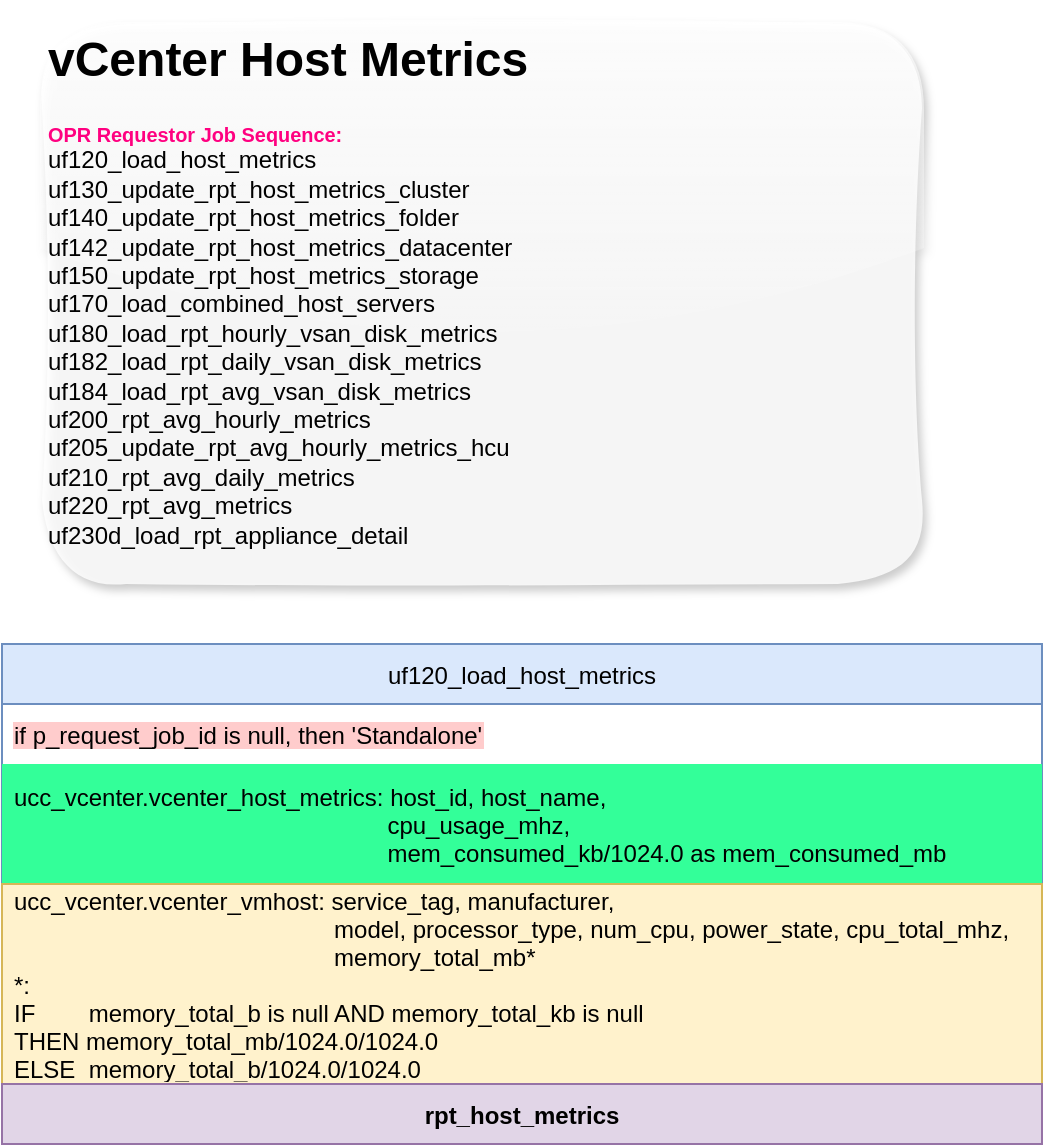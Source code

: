 <mxfile version="17.3.0" type="github">
  <diagram id="5uqmsAaKQCMNco_1L7aa" name="Page-1">
    <mxGraphModel dx="782" dy="379" grid="1" gridSize="10" guides="1" tooltips="1" connect="1" arrows="1" fold="1" page="1" pageScale="1" pageWidth="850" pageHeight="1100" math="0" shadow="0">
      <root>
        <mxCell id="0" />
        <mxCell id="1" parent="0" />
        <mxCell id="odTmP3_AuSFVVzKLul_A-1" value="uf120_load_host_metrics" style="swimlane;fontStyle=0;childLayout=stackLayout;horizontal=1;startSize=30;horizontalStack=0;resizeParent=1;resizeParentMax=0;resizeLast=0;collapsible=1;marginBottom=0;fillColor=#dae8fc;strokeColor=#6c8ebf;" vertex="1" parent="1">
          <mxGeometry x="160" y="420" width="520" height="220" as="geometry" />
        </mxCell>
        <mxCell id="odTmP3_AuSFVVzKLul_A-2" value="if p_request_job_id is null, then &#39;Standalone&#39;" style="text;strokeColor=none;fillColor=none;align=left;verticalAlign=middle;spacingLeft=4;spacingRight=4;overflow=hidden;points=[[0,0.5],[1,0.5]];portConstraint=eastwest;rotatable=0;fontColor=#000000;labelBackgroundColor=#FFCCCC;" vertex="1" parent="odTmP3_AuSFVVzKLul_A-1">
          <mxGeometry y="30" width="520" height="30" as="geometry" />
        </mxCell>
        <mxCell id="odTmP3_AuSFVVzKLul_A-3" value="ucc_vcenter.vcenter_host_metrics: host_id, host_name,&#xa;                                                        cpu_usage_mhz, &#xa;                                                        mem_consumed_kb/1024.0 as mem_consumed_mb" style="text;strokeColor=none;fillColor=#33FF99;align=left;verticalAlign=middle;spacingLeft=4;spacingRight=4;overflow=hidden;points=[[0,0.5],[1,0.5]];portConstraint=eastwest;rotatable=0;" vertex="1" parent="odTmP3_AuSFVVzKLul_A-1">
          <mxGeometry y="60" width="520" height="60" as="geometry" />
        </mxCell>
        <mxCell id="odTmP3_AuSFVVzKLul_A-13" value="ucc_vcenter.vcenter_vmhost: service_tag, manufacturer,&#xa;                                                model, processor_type, num_cpu, power_state, cpu_total_mhz,&#xa;                                                memory_total_mb*&#xa;*:&#xa;IF        memory_total_b is null AND memory_total_kb is null&#xa;THEN memory_total_mb/1024.0/1024.0&#xa;ELSE  memory_total_b/1024.0/1024.0&#xa;" style="text;strokeColor=#d6b656;fillColor=#FFF2CC;align=left;verticalAlign=middle;spacingLeft=4;spacingRight=4;overflow=hidden;points=[[0,0.5],[1,0.5]];portConstraint=eastwest;rotatable=0;" vertex="1" parent="odTmP3_AuSFVVzKLul_A-1">
          <mxGeometry y="120" width="520" height="100" as="geometry" />
        </mxCell>
        <mxCell id="odTmP3_AuSFVVzKLul_A-6" value="&lt;h1&gt;vCenter Host Metrics&lt;/h1&gt;&lt;h5&gt;&lt;font color=&quot;#ff0080&quot;&gt;OPR Requestor Job Sequence:&lt;br&gt;&lt;div style=&quot;text-align: justify&quot;&gt;&lt;span style=&quot;color: rgb(0 , 0 , 0) ; font-size: 12px ; font-weight: normal&quot;&gt;uf120_load_host_metrics&lt;/span&gt;&lt;/div&gt;&lt;/font&gt;&lt;div style=&quot;text-align: justify&quot;&gt;&lt;span style=&quot;font-size: 12px ; font-weight: normal&quot;&gt;uf130_update_rpt_host_metrics_cluster&lt;/span&gt;&lt;/div&gt;&lt;div style=&quot;text-align: justify&quot;&gt;&lt;span style=&quot;font-size: 12px ; font-weight: normal&quot;&gt;uf140_update_rpt_host_metrics_folder&lt;/span&gt;&lt;/div&gt;&lt;div style=&quot;text-align: justify&quot;&gt;&lt;span style=&quot;font-size: 12px ; font-weight: normal&quot;&gt;uf142_update_rpt_host_metrics_datacenter&lt;/span&gt;&lt;/div&gt;&lt;div style=&quot;text-align: justify&quot;&gt;&lt;span style=&quot;font-size: 12px ; font-weight: normal&quot;&gt;uf150_update_rpt_host_metrics_storage&lt;/span&gt;&lt;/div&gt;&lt;div style=&quot;text-align: justify&quot;&gt;&lt;span style=&quot;font-size: 12px ; font-weight: normal&quot;&gt;uf170_load_combined_host_servers&lt;/span&gt;&lt;/div&gt;&lt;div style=&quot;text-align: justify&quot;&gt;&lt;span style=&quot;font-size: 12px ; font-weight: normal&quot;&gt;uf180_load_rpt_hourly_vsan_disk_metrics&lt;/span&gt;&lt;/div&gt;&lt;div style=&quot;text-align: justify&quot;&gt;&lt;span style=&quot;font-size: 12px ; font-weight: normal&quot;&gt;uf182_load_rpt_daily_vsan_disk_metrics&lt;/span&gt;&lt;/div&gt;&lt;div style=&quot;text-align: justify&quot;&gt;&lt;span style=&quot;font-size: 12px ; font-weight: normal&quot;&gt;uf184_load_rpt_avg_vsan_disk_metrics&lt;/span&gt;&lt;/div&gt;&lt;div style=&quot;text-align: justify&quot;&gt;&lt;span style=&quot;font-size: 12px ; font-weight: normal&quot;&gt;uf200_rpt_avg_hourly_metrics&lt;/span&gt;&lt;/div&gt;&lt;div style=&quot;text-align: justify&quot;&gt;&lt;span style=&quot;font-size: 12px ; font-weight: normal&quot;&gt;uf205_update_rpt_avg_hourly_metrics_hcu&lt;/span&gt;&lt;/div&gt;&lt;div style=&quot;text-align: justify&quot;&gt;&lt;span style=&quot;font-size: 12px ; font-weight: normal&quot;&gt;uf210_rpt_avg_daily_metrics&lt;/span&gt;&lt;/div&gt;&lt;div style=&quot;text-align: justify&quot;&gt;&lt;span style=&quot;font-size: 12px ; font-weight: normal&quot;&gt;uf220_rpt_avg_metrics&lt;/span&gt;&lt;/div&gt;&lt;div style=&quot;text-align: justify&quot;&gt;&lt;span style=&quot;font-size: 12px ; font-weight: normal&quot;&gt;uf230d_load_rpt_appliance_detail&lt;/span&gt;&lt;/div&gt;&lt;/h5&gt;" style="text;html=1;strokeColor=none;fillColor=default;spacing=3;spacingTop=-20;whiteSpace=wrap;overflow=hidden;rounded=1;opacity=80;shadow=1;sketch=1;glass=1;dashed=1;dashPattern=1 1;imageWidth=24;" vertex="1" parent="1">
          <mxGeometry x="180" y="110" width="440" height="280" as="geometry" />
        </mxCell>
        <mxCell id="odTmP3_AuSFVVzKLul_A-14" value="rpt_host_metrics" style="text;strokeColor=#9673a6;fillColor=#e1d5e7;align=center;verticalAlign=middle;spacingLeft=4;spacingRight=4;overflow=hidden;points=[[0,0.5],[1,0.5]];portConstraint=eastwest;rotatable=0;labelBackgroundColor=none;fontStyle=1" vertex="1" parent="1">
          <mxGeometry x="160" y="640" width="520" height="30" as="geometry" />
        </mxCell>
      </root>
    </mxGraphModel>
  </diagram>
</mxfile>
